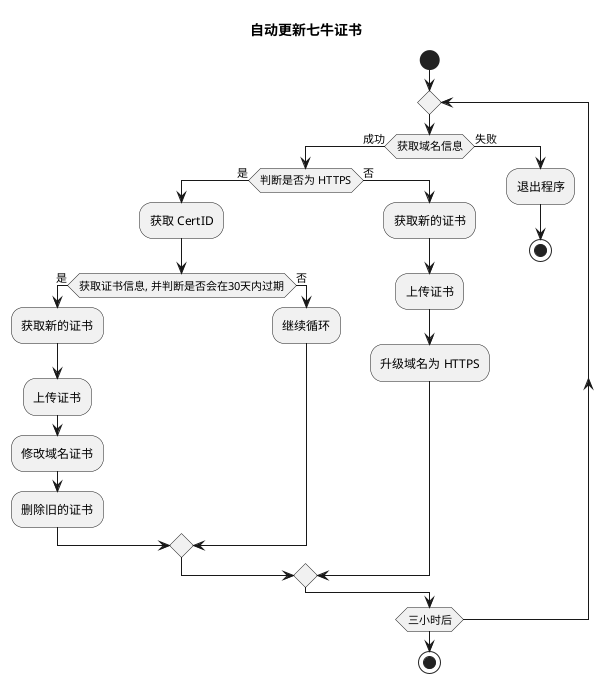 @startuml

title: 自动更新七牛证书
start
repeat
    if (获取域名信息) then (成功)
        if (判断是否为 HTTPS) then (是)
            :获取 CertID;
            if (获取证书信息, 并判断是否会在30天内过期) then (是)
                :获取新的证书;
                :上传证书;
                :修改域名证书;
                :删除旧的证书;
            else (否)
                :继续循环;
            endif
        else (否)
            :获取新的证书;
            :上传证书;
            :升级域名为 HTTPS;
        endif
    else (失败)
        :退出程序;
        stop
    endif
repeat while (三小时后)
stop

@enduml